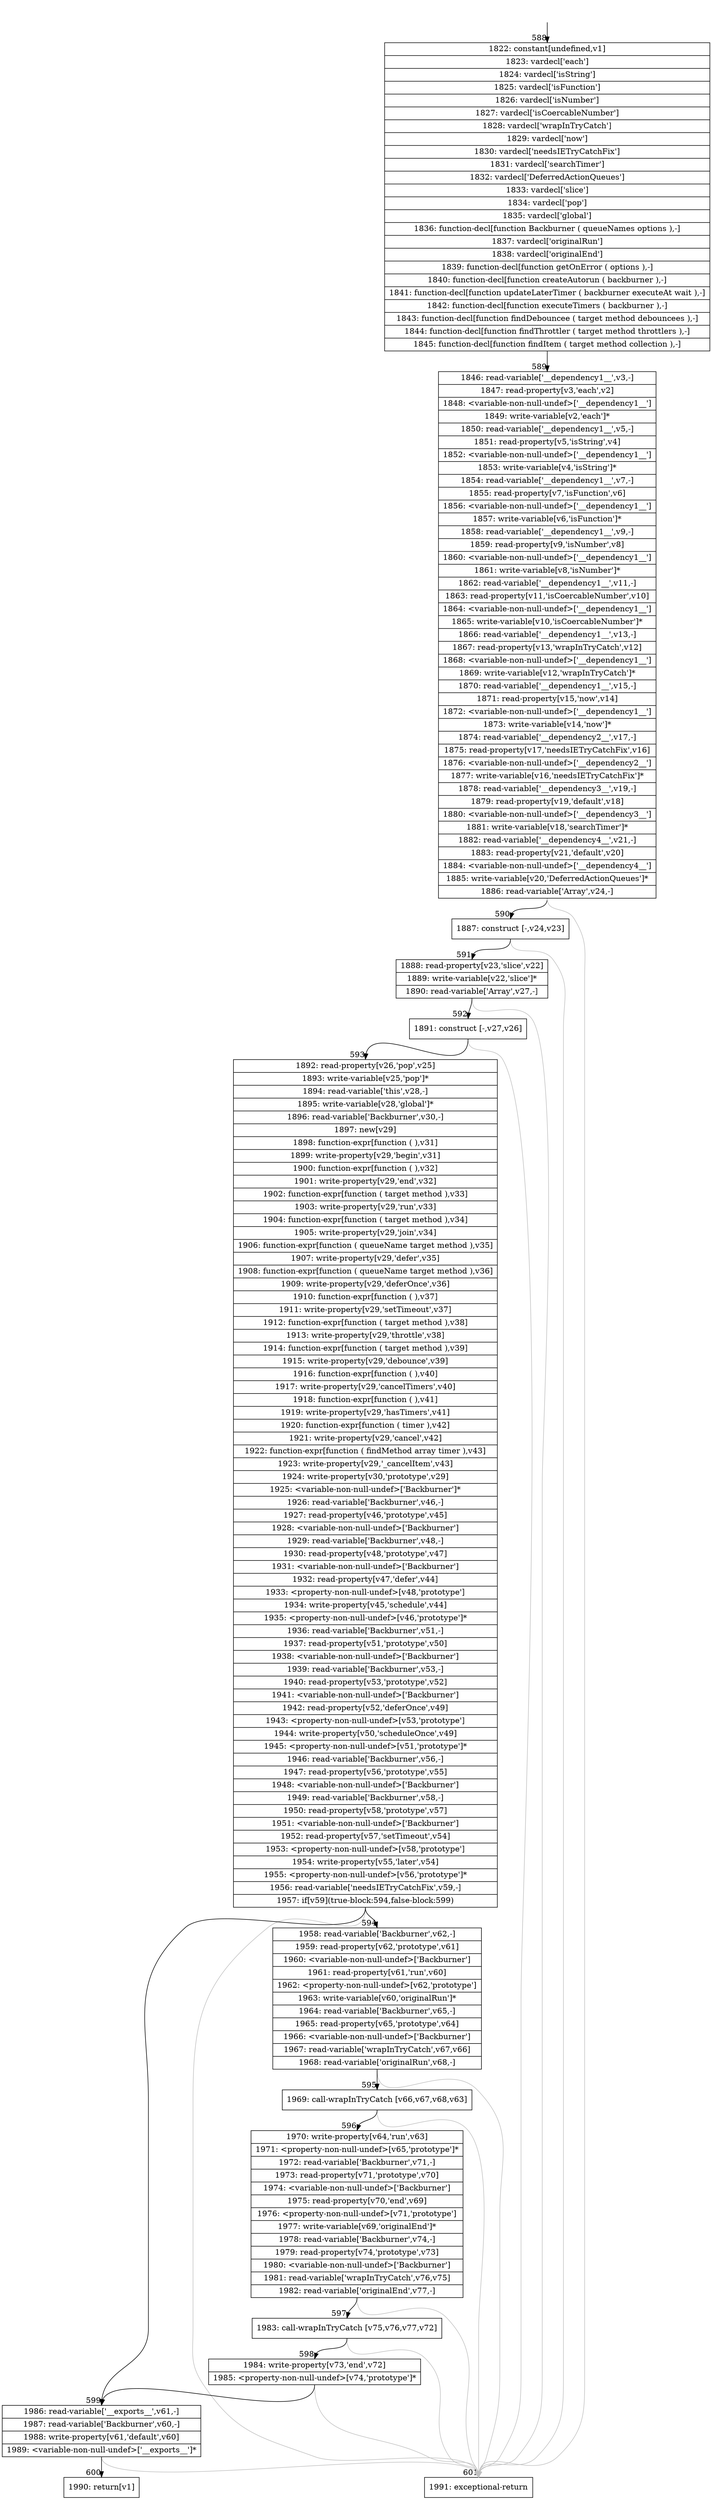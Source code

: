 digraph {
rankdir="TD"
BB_entry7[shape=none,label=""];
BB_entry7 -> BB588 [tailport=s, headport=n, headlabel="    588"]
BB588 [shape=record label="{1822: constant[undefined,v1]|1823: vardecl['each']|1824: vardecl['isString']|1825: vardecl['isFunction']|1826: vardecl['isNumber']|1827: vardecl['isCoercableNumber']|1828: vardecl['wrapInTryCatch']|1829: vardecl['now']|1830: vardecl['needsIETryCatchFix']|1831: vardecl['searchTimer']|1832: vardecl['DeferredActionQueues']|1833: vardecl['slice']|1834: vardecl['pop']|1835: vardecl['global']|1836: function-decl[function Backburner ( queueNames options ),-]|1837: vardecl['originalRun']|1838: vardecl['originalEnd']|1839: function-decl[function getOnError ( options ),-]|1840: function-decl[function createAutorun ( backburner ),-]|1841: function-decl[function updateLaterTimer ( backburner executeAt wait ),-]|1842: function-decl[function executeTimers ( backburner ),-]|1843: function-decl[function findDebouncee ( target method debouncees ),-]|1844: function-decl[function findThrottler ( target method throttlers ),-]|1845: function-decl[function findItem ( target method collection ),-]}" ] 
BB588 -> BB589 [tailport=s, headport=n, headlabel="      589"]
BB589 [shape=record label="{1846: read-variable['__dependency1__',v3,-]|1847: read-property[v3,'each',v2]|1848: \<variable-non-null-undef\>['__dependency1__']|1849: write-variable[v2,'each']*|1850: read-variable['__dependency1__',v5,-]|1851: read-property[v5,'isString',v4]|1852: \<variable-non-null-undef\>['__dependency1__']|1853: write-variable[v4,'isString']*|1854: read-variable['__dependency1__',v7,-]|1855: read-property[v7,'isFunction',v6]|1856: \<variable-non-null-undef\>['__dependency1__']|1857: write-variable[v6,'isFunction']*|1858: read-variable['__dependency1__',v9,-]|1859: read-property[v9,'isNumber',v8]|1860: \<variable-non-null-undef\>['__dependency1__']|1861: write-variable[v8,'isNumber']*|1862: read-variable['__dependency1__',v11,-]|1863: read-property[v11,'isCoercableNumber',v10]|1864: \<variable-non-null-undef\>['__dependency1__']|1865: write-variable[v10,'isCoercableNumber']*|1866: read-variable['__dependency1__',v13,-]|1867: read-property[v13,'wrapInTryCatch',v12]|1868: \<variable-non-null-undef\>['__dependency1__']|1869: write-variable[v12,'wrapInTryCatch']*|1870: read-variable['__dependency1__',v15,-]|1871: read-property[v15,'now',v14]|1872: \<variable-non-null-undef\>['__dependency1__']|1873: write-variable[v14,'now']*|1874: read-variable['__dependency2__',v17,-]|1875: read-property[v17,'needsIETryCatchFix',v16]|1876: \<variable-non-null-undef\>['__dependency2__']|1877: write-variable[v16,'needsIETryCatchFix']*|1878: read-variable['__dependency3__',v19,-]|1879: read-property[v19,'default',v18]|1880: \<variable-non-null-undef\>['__dependency3__']|1881: write-variable[v18,'searchTimer']*|1882: read-variable['__dependency4__',v21,-]|1883: read-property[v21,'default',v20]|1884: \<variable-non-null-undef\>['__dependency4__']|1885: write-variable[v20,'DeferredActionQueues']*|1886: read-variable['Array',v24,-]}" ] 
BB589 -> BB590 [tailport=s, headport=n, headlabel="      590"]
BB589 -> BB601 [tailport=s, headport=n, color=gray, headlabel="      601"]
BB590 [shape=record label="{1887: construct [-,v24,v23]}" ] 
BB590 -> BB591 [tailport=s, headport=n, headlabel="      591"]
BB590 -> BB601 [tailport=s, headport=n, color=gray]
BB591 [shape=record label="{1888: read-property[v23,'slice',v22]|1889: write-variable[v22,'slice']*|1890: read-variable['Array',v27,-]}" ] 
BB591 -> BB592 [tailport=s, headport=n, headlabel="      592"]
BB591 -> BB601 [tailport=s, headport=n, color=gray]
BB592 [shape=record label="{1891: construct [-,v27,v26]}" ] 
BB592 -> BB593 [tailport=s, headport=n, headlabel="      593"]
BB592 -> BB601 [tailport=s, headport=n, color=gray]
BB593 [shape=record label="{1892: read-property[v26,'pop',v25]|1893: write-variable[v25,'pop']*|1894: read-variable['this',v28,-]|1895: write-variable[v28,'global']*|1896: read-variable['Backburner',v30,-]|1897: new[v29]|1898: function-expr[function ( ),v31]|1899: write-property[v29,'begin',v31]|1900: function-expr[function ( ),v32]|1901: write-property[v29,'end',v32]|1902: function-expr[function ( target method ),v33]|1903: write-property[v29,'run',v33]|1904: function-expr[function ( target method ),v34]|1905: write-property[v29,'join',v34]|1906: function-expr[function ( queueName target method ),v35]|1907: write-property[v29,'defer',v35]|1908: function-expr[function ( queueName target method ),v36]|1909: write-property[v29,'deferOnce',v36]|1910: function-expr[function ( ),v37]|1911: write-property[v29,'setTimeout',v37]|1912: function-expr[function ( target method ),v38]|1913: write-property[v29,'throttle',v38]|1914: function-expr[function ( target method ),v39]|1915: write-property[v29,'debounce',v39]|1916: function-expr[function ( ),v40]|1917: write-property[v29,'cancelTimers',v40]|1918: function-expr[function ( ),v41]|1919: write-property[v29,'hasTimers',v41]|1920: function-expr[function ( timer ),v42]|1921: write-property[v29,'cancel',v42]|1922: function-expr[function ( findMethod array timer ),v43]|1923: write-property[v29,'_cancelItem',v43]|1924: write-property[v30,'prototype',v29]|1925: \<variable-non-null-undef\>['Backburner']*|1926: read-variable['Backburner',v46,-]|1927: read-property[v46,'prototype',v45]|1928: \<variable-non-null-undef\>['Backburner']|1929: read-variable['Backburner',v48,-]|1930: read-property[v48,'prototype',v47]|1931: \<variable-non-null-undef\>['Backburner']|1932: read-property[v47,'defer',v44]|1933: \<property-non-null-undef\>[v48,'prototype']|1934: write-property[v45,'schedule',v44]|1935: \<property-non-null-undef\>[v46,'prototype']*|1936: read-variable['Backburner',v51,-]|1937: read-property[v51,'prototype',v50]|1938: \<variable-non-null-undef\>['Backburner']|1939: read-variable['Backburner',v53,-]|1940: read-property[v53,'prototype',v52]|1941: \<variable-non-null-undef\>['Backburner']|1942: read-property[v52,'deferOnce',v49]|1943: \<property-non-null-undef\>[v53,'prototype']|1944: write-property[v50,'scheduleOnce',v49]|1945: \<property-non-null-undef\>[v51,'prototype']*|1946: read-variable['Backburner',v56,-]|1947: read-property[v56,'prototype',v55]|1948: \<variable-non-null-undef\>['Backburner']|1949: read-variable['Backburner',v58,-]|1950: read-property[v58,'prototype',v57]|1951: \<variable-non-null-undef\>['Backburner']|1952: read-property[v57,'setTimeout',v54]|1953: \<property-non-null-undef\>[v58,'prototype']|1954: write-property[v55,'later',v54]|1955: \<property-non-null-undef\>[v56,'prototype']*|1956: read-variable['needsIETryCatchFix',v59,-]|1957: if[v59](true-block:594,false-block:599)}" ] 
BB593 -> BB594 [tailport=s, headport=n, headlabel="      594"]
BB593 -> BB599 [tailport=s, headport=n, headlabel="      599"]
BB593 -> BB601 [tailport=s, headport=n, color=gray]
BB594 [shape=record label="{1958: read-variable['Backburner',v62,-]|1959: read-property[v62,'prototype',v61]|1960: \<variable-non-null-undef\>['Backburner']|1961: read-property[v61,'run',v60]|1962: \<property-non-null-undef\>[v62,'prototype']|1963: write-variable[v60,'originalRun']*|1964: read-variable['Backburner',v65,-]|1965: read-property[v65,'prototype',v64]|1966: \<variable-non-null-undef\>['Backburner']|1967: read-variable['wrapInTryCatch',v67,v66]|1968: read-variable['originalRun',v68,-]}" ] 
BB594 -> BB595 [tailport=s, headport=n, headlabel="      595"]
BB594 -> BB601 [tailport=s, headport=n, color=gray]
BB595 [shape=record label="{1969: call-wrapInTryCatch [v66,v67,v68,v63]}" ] 
BB595 -> BB596 [tailport=s, headport=n, headlabel="      596"]
BB595 -> BB601 [tailport=s, headport=n, color=gray]
BB596 [shape=record label="{1970: write-property[v64,'run',v63]|1971: \<property-non-null-undef\>[v65,'prototype']*|1972: read-variable['Backburner',v71,-]|1973: read-property[v71,'prototype',v70]|1974: \<variable-non-null-undef\>['Backburner']|1975: read-property[v70,'end',v69]|1976: \<property-non-null-undef\>[v71,'prototype']|1977: write-variable[v69,'originalEnd']*|1978: read-variable['Backburner',v74,-]|1979: read-property[v74,'prototype',v73]|1980: \<variable-non-null-undef\>['Backburner']|1981: read-variable['wrapInTryCatch',v76,v75]|1982: read-variable['originalEnd',v77,-]}" ] 
BB596 -> BB597 [tailport=s, headport=n, headlabel="      597"]
BB596 -> BB601 [tailport=s, headport=n, color=gray]
BB597 [shape=record label="{1983: call-wrapInTryCatch [v75,v76,v77,v72]}" ] 
BB597 -> BB598 [tailport=s, headport=n, headlabel="      598"]
BB597 -> BB601 [tailport=s, headport=n, color=gray]
BB598 [shape=record label="{1984: write-property[v73,'end',v72]|1985: \<property-non-null-undef\>[v74,'prototype']*}" ] 
BB598 -> BB599 [tailport=s, headport=n]
BB598 -> BB601 [tailport=s, headport=n, color=gray]
BB599 [shape=record label="{1986: read-variable['__exports__',v61,-]|1987: read-variable['Backburner',v60,-]|1988: write-property[v61,'default',v60]|1989: \<variable-non-null-undef\>['__exports__']*}" ] 
BB599 -> BB600 [tailport=s, headport=n, headlabel="      600"]
BB599 -> BB601 [tailport=s, headport=n, color=gray]
BB600 [shape=record label="{1990: return[v1]}" ] 
BB601 [shape=record label="{1991: exceptional-return}" ] 
//#$~ 624
}

